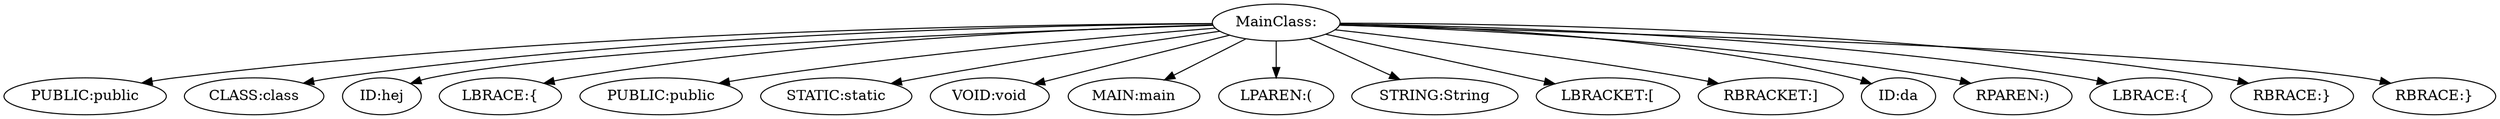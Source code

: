 digraph {
n0 [label="MainClass:"];
n1 [label="PUBLIC:public"];
n0 -> n1
n2 [label="CLASS:class"];
n0 -> n2
n3 [label="ID:hej"];
n0 -> n3
n4 [label="LBRACE:{"];
n0 -> n4
n5 [label="PUBLIC:public"];
n0 -> n5
n6 [label="STATIC:static"];
n0 -> n6
n7 [label="VOID:void"];
n0 -> n7
n8 [label="MAIN:main"];
n0 -> n8
n9 [label="LPAREN:("];
n0 -> n9
n10 [label="STRING:String"];
n0 -> n10
n11 [label="LBRACKET:["];
n0 -> n11
n12 [label="RBRACKET:]"];
n0 -> n12
n13 [label="ID:da"];
n0 -> n13
n14 [label="RPAREN:)"];
n0 -> n14
n15 [label="LBRACE:{"];
n0 -> n15
n16 [label="RBRACE:}"];
n0 -> n16
n17 [label="RBRACE:}"];
n0 -> n17
}

